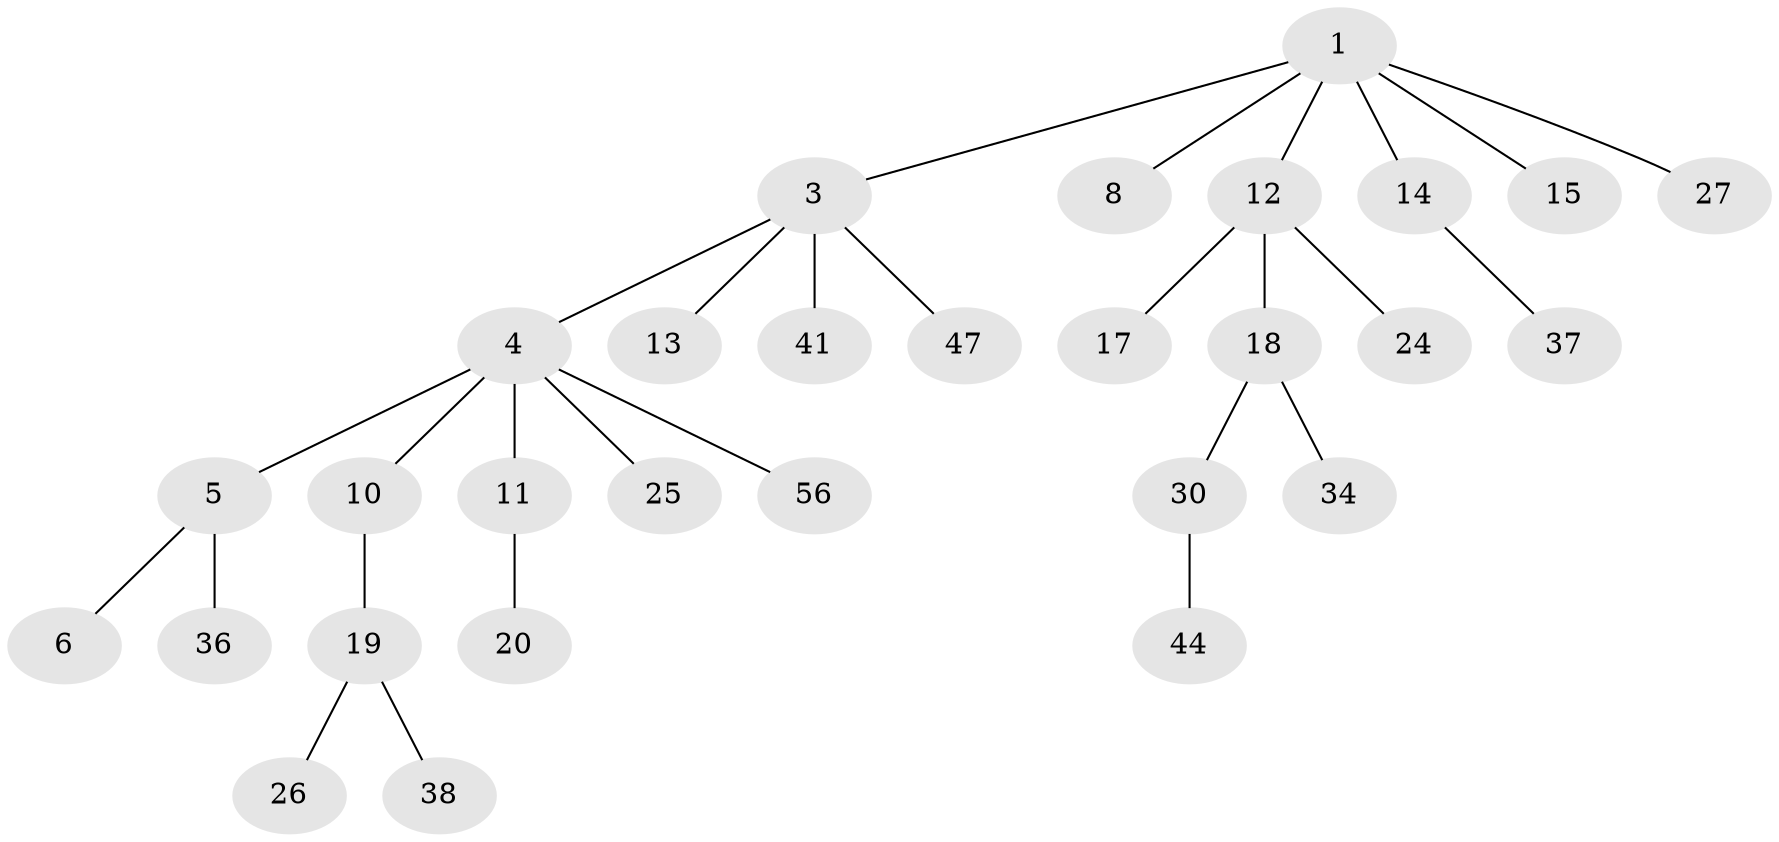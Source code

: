 // original degree distribution, {5: 0.034482758620689655, 3: 0.13793103448275862, 6: 0.017241379310344827, 4: 0.06896551724137931, 2: 0.25862068965517243, 1: 0.4827586206896552}
// Generated by graph-tools (version 1.1) at 2025/15/03/09/25 04:15:33]
// undirected, 29 vertices, 28 edges
graph export_dot {
graph [start="1"]
  node [color=gray90,style=filled];
  1 [super="+2"];
  3 [super="+23"];
  4 [super="+7"];
  5 [super="+9+28"];
  6 [super="+35"];
  8 [super="+33+40+22"];
  10;
  11;
  12 [super="+16"];
  13 [super="+29"];
  14 [super="+21+55+54"];
  15 [super="+46"];
  17 [super="+31"];
  18;
  19;
  20 [super="+53"];
  24;
  25;
  26 [super="+50"];
  27;
  30 [super="+32+39"];
  34;
  36 [super="+49"];
  37 [super="+42"];
  38;
  41 [super="+51"];
  44;
  47;
  56 [super="+58"];
  1 -- 3;
  1 -- 8;
  1 -- 12;
  1 -- 14;
  1 -- 27;
  1 -- 15;
  3 -- 4;
  3 -- 13;
  3 -- 41;
  3 -- 47;
  4 -- 5;
  4 -- 10;
  4 -- 25;
  4 -- 56;
  4 -- 11;
  5 -- 6;
  5 -- 36;
  10 -- 19;
  11 -- 20;
  12 -- 18;
  12 -- 24;
  12 -- 17;
  14 -- 37;
  18 -- 30;
  18 -- 34;
  19 -- 26;
  19 -- 38;
  30 -- 44;
}
